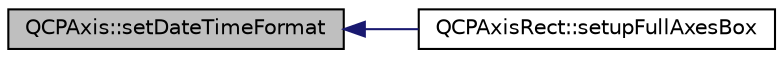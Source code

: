 digraph "QCPAxis::setDateTimeFormat"
{
  edge [fontname="Helvetica",fontsize="10",labelfontname="Helvetica",labelfontsize="10"];
  node [fontname="Helvetica",fontsize="10",shape=record];
  rankdir="LR";
  Node633 [label="QCPAxis::setDateTimeFormat",height=0.2,width=0.4,color="black", fillcolor="grey75", style="filled", fontcolor="black"];
  Node633 -> Node634 [dir="back",color="midnightblue",fontsize="10",style="solid",fontname="Helvetica"];
  Node634 [label="QCPAxisRect::setupFullAxesBox",height=0.2,width=0.4,color="black", fillcolor="white", style="filled",URL="$d8/dad/class_q_c_p_axis_rect.html#a5fa906175447b14206954f77fc7f1ef4"];
}
